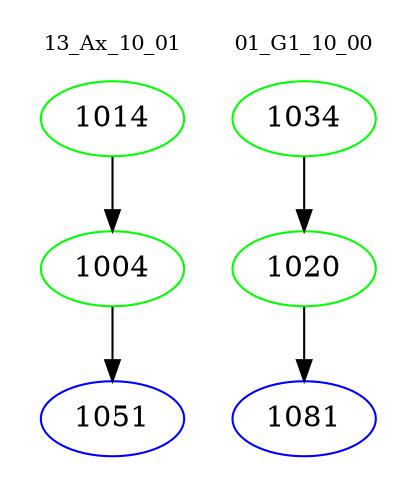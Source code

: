 digraph{
subgraph cluster_0 {
color = white
label = "13_Ax_10_01";
fontsize=10;
T0_1014 [label="1014", color="green"]
T0_1014 -> T0_1004 [color="black"]
T0_1004 [label="1004", color="green"]
T0_1004 -> T0_1051 [color="black"]
T0_1051 [label="1051", color="blue"]
}
subgraph cluster_1 {
color = white
label = "01_G1_10_00";
fontsize=10;
T1_1034 [label="1034", color="green"]
T1_1034 -> T1_1020 [color="black"]
T1_1020 [label="1020", color="green"]
T1_1020 -> T1_1081 [color="black"]
T1_1081 [label="1081", color="blue"]
}
}
